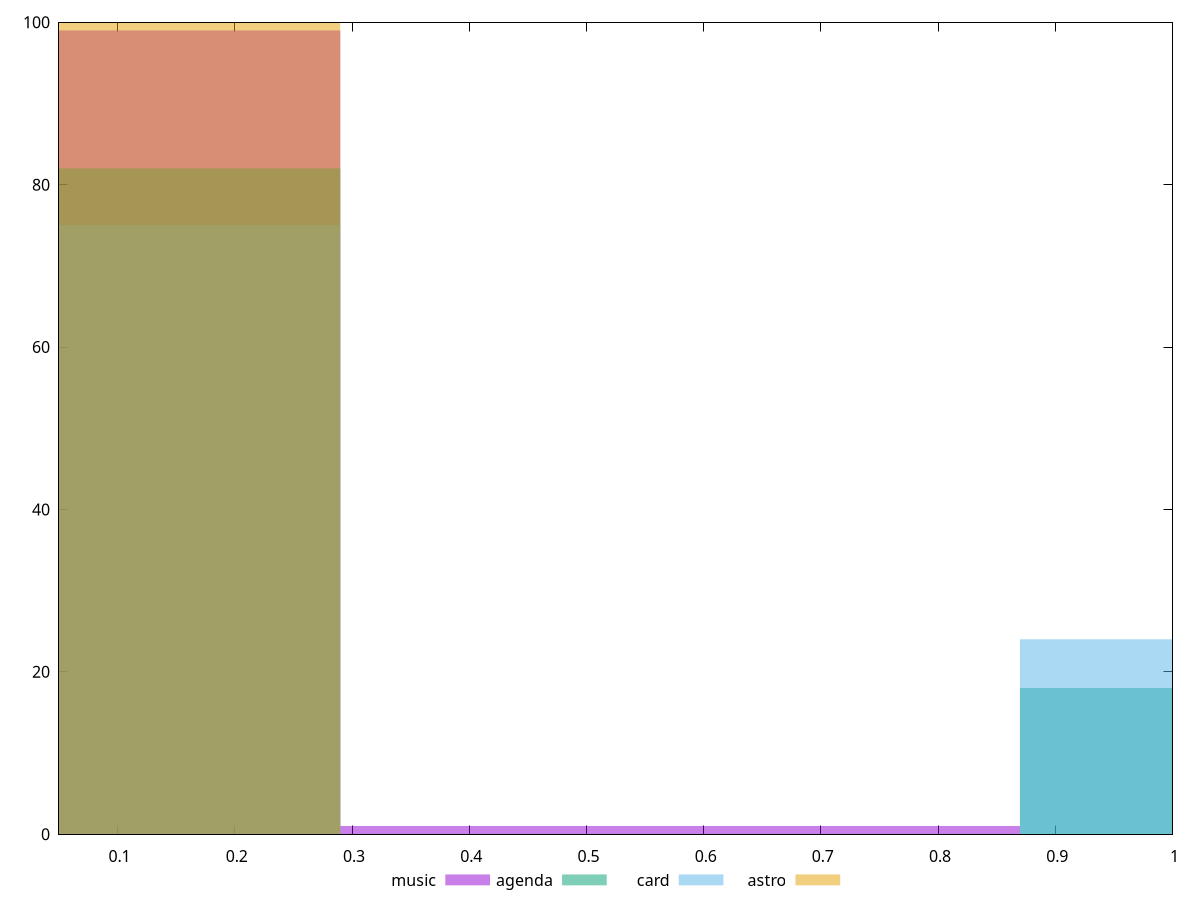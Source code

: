 reset

$music <<EOF
0 99
0.5799037422176957 1
EOF

$agenda <<EOF
0 82
1.1598074844353914 18
EOF

$card <<EOF
0 75
1.1598074844353914 24
EOF

$astro <<EOF
0 100
EOF

set key outside below
set boxwidth 0.5799037422176957
set xrange [0.05:1]
set yrange [0:100]
set trange [0:100]
set style fill transparent solid 0.5 noborder
set terminal svg size 640, 520 enhanced background rgb 'white'
set output "report/report_00029_2021-02-24T13-36-40.390Z/uses-long-cache-ttl/comparison/histogram/all_score.svg"

plot $music title "music" with boxes, \
     $agenda title "agenda" with boxes, \
     $card title "card" with boxes, \
     $astro title "astro" with boxes

reset
